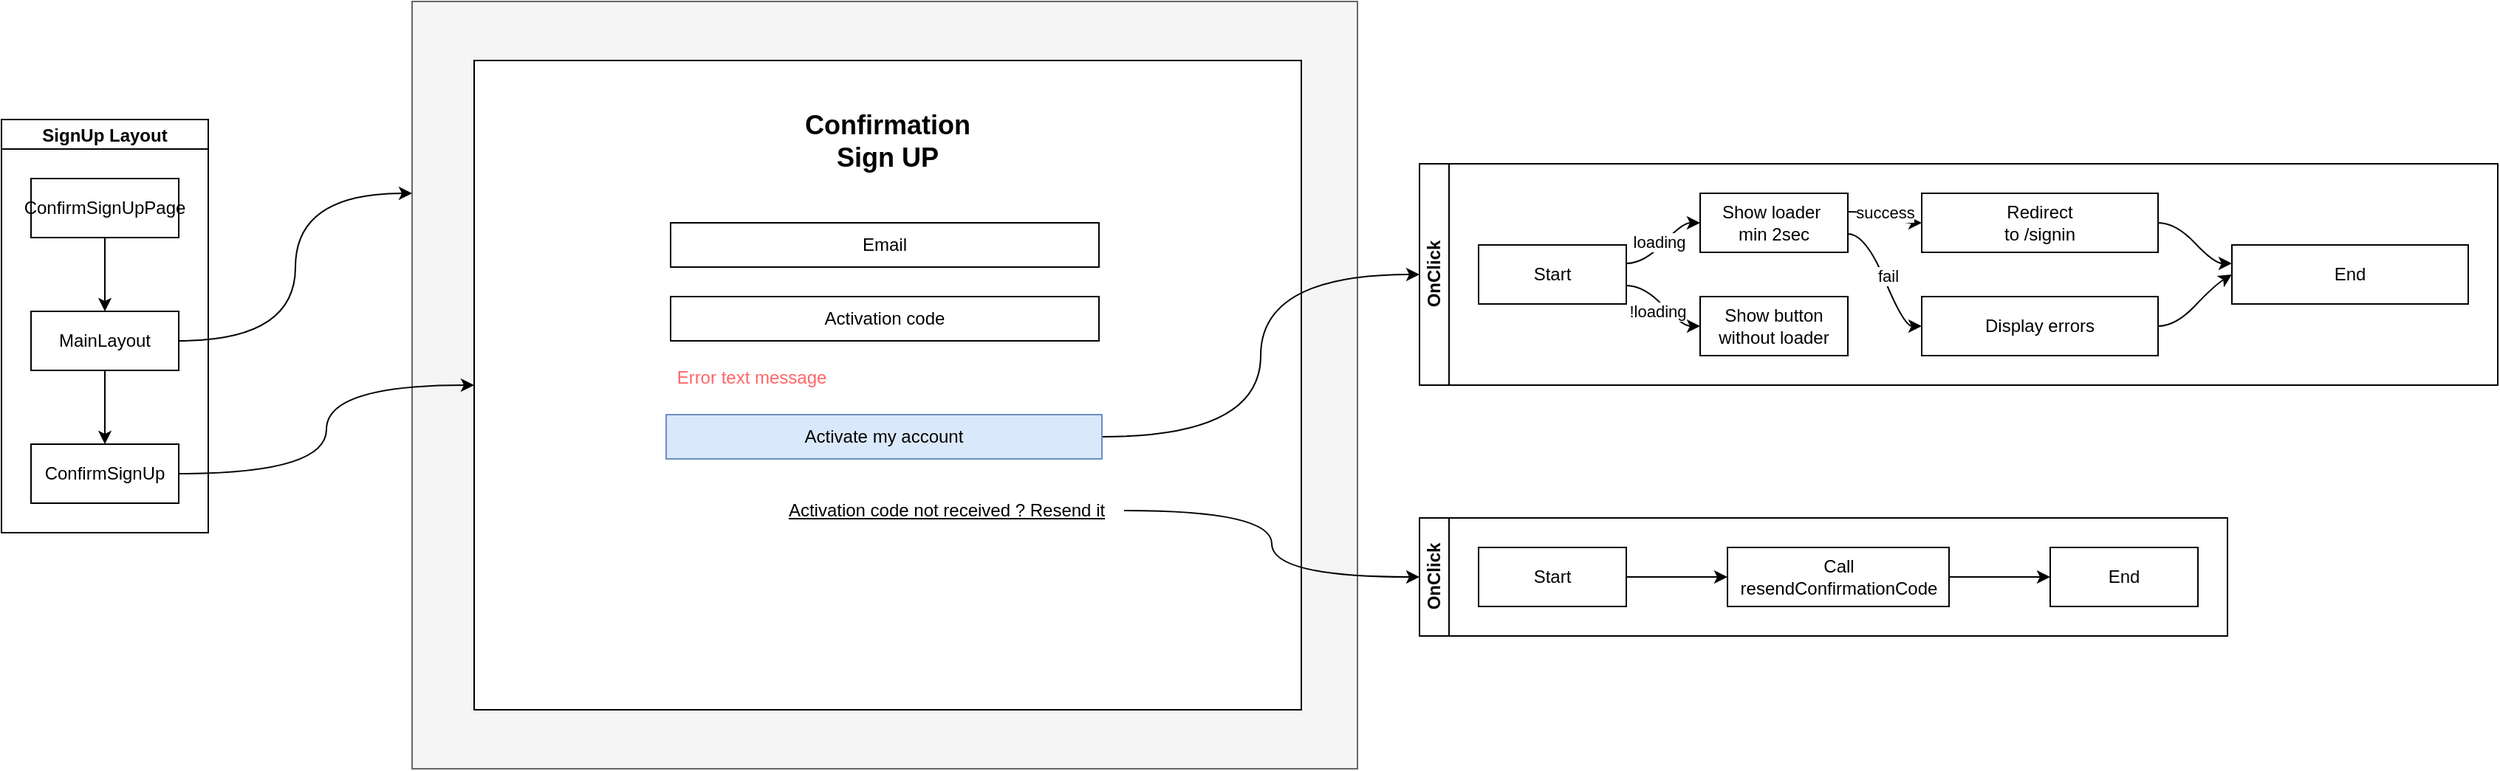 <mxfile>
    <diagram id="qq2-Jn1V19tSwEfZqP2u" name="Page-1">
        <mxGraphModel dx="1677" dy="679" grid="1" gridSize="10" guides="1" tooltips="1" connect="1" arrows="1" fold="1" page="1" pageScale="1" pageWidth="827" pageHeight="1169" math="0" shadow="0">
            <root>
                <mxCell id="0"/>
                <mxCell id="1" parent="0"/>
                <mxCell id="81" value="" style="rounded=0;whiteSpace=wrap;html=1;fillColor=#f5f5f5;strokeColor=#666666;fontColor=#333333;" vertex="1" parent="1">
                    <mxGeometry x="38" width="640" height="520" as="geometry"/>
                </mxCell>
                <mxCell id="2" value="" style="rounded=0;whiteSpace=wrap;html=1;" parent="1" vertex="1">
                    <mxGeometry x="80" y="40" width="560" height="440" as="geometry"/>
                </mxCell>
                <mxCell id="3" value="Email" style="rounded=0;whiteSpace=wrap;html=1;" parent="1" vertex="1">
                    <mxGeometry x="213" y="150" width="290" height="30" as="geometry"/>
                </mxCell>
                <mxCell id="4" value="Activation code" style="rounded=0;whiteSpace=wrap;html=1;" parent="1" vertex="1">
                    <mxGeometry x="213" y="200" width="290" height="30" as="geometry"/>
                </mxCell>
                <mxCell id="7" value="&lt;font color=&quot;#ff6666&quot;&gt;Error text message&lt;/font&gt;" style="text;html=1;strokeColor=none;fillColor=none;align=center;verticalAlign=middle;whiteSpace=wrap;rounded=0;" parent="1" vertex="1">
                    <mxGeometry x="213" y="240" width="110" height="30" as="geometry"/>
                </mxCell>
                <mxCell id="18" value="&lt;h2&gt;Confirmation Sign UP&lt;/h2&gt;" style="text;html=1;strokeColor=none;fillColor=none;align=center;verticalAlign=middle;whiteSpace=wrap;rounded=0;fontColor=#000000;" parent="1" vertex="1">
                    <mxGeometry x="315" y="80" width="90" height="30" as="geometry"/>
                </mxCell>
                <mxCell id="qwpdmpObzD4__MruRK5h-51" value="SignUp Layout" style="swimlane;startSize=20;horizontal=1;childLayout=treeLayout;horizontalTree=0;resizable=0;containerType=tree;fontColor=#000000;" parent="1" vertex="1">
                    <mxGeometry x="-240" y="80" width="140" height="280" as="geometry"/>
                </mxCell>
                <mxCell id="qwpdmpObzD4__MruRK5h-52" value="ConfirmSignUpPage" style="whiteSpace=wrap;html=1;fontColor=#000000;" parent="qwpdmpObzD4__MruRK5h-51" vertex="1">
                    <mxGeometry x="20" y="40" width="100" height="40" as="geometry"/>
                </mxCell>
                <mxCell id="qwpdmpObzD4__MruRK5h-53" value="MainLayout" style="whiteSpace=wrap;html=1;fontColor=#000000;" parent="qwpdmpObzD4__MruRK5h-51" vertex="1">
                    <mxGeometry x="20" y="130" width="100" height="40" as="geometry"/>
                </mxCell>
                <mxCell id="qwpdmpObzD4__MruRK5h-54" value="" style="edgeStyle=elbowEdgeStyle;elbow=vertical;html=1;rounded=0;fontColor=#000000;curved=1;" parent="qwpdmpObzD4__MruRK5h-51" source="qwpdmpObzD4__MruRK5h-52" target="qwpdmpObzD4__MruRK5h-53" edge="1">
                    <mxGeometry relative="1" as="geometry"/>
                </mxCell>
                <mxCell id="qwpdmpObzD4__MruRK5h-55" value="" style="edgeStyle=elbowEdgeStyle;elbow=vertical;html=1;rounded=0;fontColor=#000000;curved=1;" parent="qwpdmpObzD4__MruRK5h-51" source="qwpdmpObzD4__MruRK5h-53" target="qwpdmpObzD4__MruRK5h-56" edge="1">
                    <mxGeometry relative="1" as="geometry">
                        <mxPoint x="-88" y="310" as="sourcePoint"/>
                    </mxGeometry>
                </mxCell>
                <mxCell id="qwpdmpObzD4__MruRK5h-56" value="ConfirmSignUp" style="whiteSpace=wrap;html=1;fontColor=#000000;" parent="qwpdmpObzD4__MruRK5h-51" vertex="1">
                    <mxGeometry x="20" y="220" width="100" height="40" as="geometry"/>
                </mxCell>
                <mxCell id="122" style="edgeStyle=orthogonalEdgeStyle;curved=1;html=1;entryX=0;entryY=0.5;entryDx=0;entryDy=0;" edge="1" parent="1" source="78" target="95">
                    <mxGeometry relative="1" as="geometry"/>
                </mxCell>
                <mxCell id="78" value="Activate my account" style="rounded=0;whiteSpace=wrap;html=1;fillColor=#dae8fc;strokeColor=#6c8ebf;" parent="1" vertex="1">
                    <mxGeometry x="210" y="280" width="295" height="30" as="geometry"/>
                </mxCell>
                <mxCell id="121" style="edgeStyle=orthogonalEdgeStyle;curved=1;html=1;entryX=0;entryY=0.5;entryDx=0;entryDy=0;" edge="1" parent="1" source="80" target="115">
                    <mxGeometry relative="1" as="geometry"/>
                </mxCell>
                <mxCell id="80" value="&lt;u&gt;Activation code not received ? Resend it&lt;/u&gt;" style="text;html=1;strokeColor=none;fillColor=none;align=center;verticalAlign=middle;whiteSpace=wrap;rounded=0;" parent="1" vertex="1">
                    <mxGeometry x="280" y="330" width="240" height="30" as="geometry"/>
                </mxCell>
                <mxCell id="82" style="edgeStyle=orthogonalEdgeStyle;html=1;exitX=1;exitY=0.5;exitDx=0;exitDy=0;entryX=0;entryY=0.5;entryDx=0;entryDy=0;curved=1;" edge="1" parent="1" source="qwpdmpObzD4__MruRK5h-56" target="2">
                    <mxGeometry relative="1" as="geometry"/>
                </mxCell>
                <mxCell id="83" style="edgeStyle=orthogonalEdgeStyle;html=1;entryX=0;entryY=0.25;entryDx=0;entryDy=0;curved=1;" edge="1" parent="1" source="qwpdmpObzD4__MruRK5h-53" target="81">
                    <mxGeometry relative="1" as="geometry"/>
                </mxCell>
                <mxCell id="95" value="OnClick" style="swimlane;html=1;startSize=20;horizontal=0;childLayout=flowLayout;flowOrientation=west;resizable=0;interRankCellSpacing=50;containerType=tree;fontColor=#000000;" vertex="1" parent="1">
                    <mxGeometry x="720" y="110" width="730" height="150" as="geometry"/>
                </mxCell>
                <mxCell id="96" value="Start" style="whiteSpace=wrap;html=1;fontColor=#000000;" vertex="1" parent="95">
                    <mxGeometry x="40" y="55" width="100" height="40" as="geometry"/>
                </mxCell>
                <mxCell id="97" value="Show loader&amp;nbsp;&lt;br&gt;min 2sec" style="whiteSpace=wrap;html=1;fontColor=#000000;" vertex="1" parent="95">
                    <mxGeometry x="190" y="20" width="100" height="40" as="geometry"/>
                </mxCell>
                <mxCell id="98" value="" style="html=1;curved=1;noEdgeStyle=1;orthogonal=1;fontColor=#000000;" edge="1" parent="95" source="96" target="97">
                    <mxGeometry relative="1" as="geometry">
                        <Array as="points">
                            <mxPoint x="152" y="67.5"/>
                            <mxPoint x="178" y="40"/>
                        </Array>
                    </mxGeometry>
                </mxCell>
                <mxCell id="99" value="loading" style="edgeLabel;html=1;align=center;verticalAlign=middle;resizable=0;points=[];fontColor=#000000;" vertex="1" connectable="0" parent="98">
                    <mxGeometry x="-0.042" y="3" relative="1" as="geometry">
                        <mxPoint as="offset"/>
                    </mxGeometry>
                </mxCell>
                <mxCell id="100" value="Show button without loader" style="whiteSpace=wrap;html=1;fontColor=#000000;" vertex="1" parent="95">
                    <mxGeometry x="190" y="90" width="100" height="40" as="geometry"/>
                </mxCell>
                <mxCell id="101" value="" style="html=1;curved=1;noEdgeStyle=1;orthogonal=1;fontColor=#000000;" edge="1" parent="95" source="96" target="100">
                    <mxGeometry relative="1" as="geometry">
                        <Array as="points">
                            <mxPoint x="152" y="82.5"/>
                            <mxPoint x="178" y="110"/>
                        </Array>
                    </mxGeometry>
                </mxCell>
                <mxCell id="102" value="!loading" style="edgeLabel;html=1;align=center;verticalAlign=middle;resizable=0;points=[];fontColor=#000000;" vertex="1" connectable="0" parent="101">
                    <mxGeometry x="-0.142" y="-1" relative="1" as="geometry">
                        <mxPoint y="6" as="offset"/>
                    </mxGeometry>
                </mxCell>
                <mxCell id="103" value="" style="html=1;curved=1;noEdgeStyle=1;orthogonal=1;fontColor=#000000;" edge="1" parent="95" source="97" target="106">
                    <mxGeometry relative="1" as="geometry">
                        <Array as="points">
                            <mxPoint x="302" y="32.5"/>
                            <mxPoint x="328" y="40"/>
                        </Array>
                        <mxPoint x="2220" y="956" as="sourcePoint"/>
                    </mxGeometry>
                </mxCell>
                <mxCell id="104" value="success" style="edgeLabel;html=1;align=center;verticalAlign=middle;resizable=0;points=[];fontColor=#000000;" vertex="1" connectable="0" parent="103">
                    <mxGeometry x="-0.042" y="3" relative="1" as="geometry">
                        <mxPoint as="offset"/>
                    </mxGeometry>
                </mxCell>
                <mxCell id="106" value="Redirect &lt;br&gt;to /signin" style="whiteSpace=wrap;html=1;fontColor=#000000;" vertex="1" parent="95">
                    <mxGeometry x="340" y="20" width="160" height="40" as="geometry"/>
                </mxCell>
                <mxCell id="112" value="" style="html=1;curved=1;noEdgeStyle=1;orthogonal=1;fontColor=#000000;" edge="1" parent="95" source="97" target="114">
                    <mxGeometry relative="1" as="geometry">
                        <Array as="points">
                            <mxPoint x="302" y="47.5"/>
                            <mxPoint x="328" y="110"/>
                        </Array>
                        <mxPoint x="1530" y="502.5" as="sourcePoint"/>
                    </mxGeometry>
                </mxCell>
                <mxCell id="113" value="fail" style="edgeLabel;html=1;align=center;verticalAlign=middle;resizable=0;points=[];fontColor=#000000;" vertex="1" connectable="0" parent="112">
                    <mxGeometry x="-0.042" y="3" relative="1" as="geometry">
                        <mxPoint as="offset"/>
                    </mxGeometry>
                </mxCell>
                <mxCell id="129" style="edgeStyle=orthogonalEdgeStyle;curved=1;html=1;entryX=0;entryY=0.5;entryDx=0;entryDy=0;noEdgeStyle=1;orthogonal=1;" edge="1" parent="95" source="114" target="125">
                    <mxGeometry relative="1" as="geometry">
                        <Array as="points">
                            <mxPoint x="512" y="110"/>
                            <mxPoint x="538" y="82.5"/>
                        </Array>
                    </mxGeometry>
                </mxCell>
                <mxCell id="114" value="Display errors" style="whiteSpace=wrap;html=1;fontColor=#000000;" vertex="1" parent="95">
                    <mxGeometry x="340" y="90" width="160" height="40" as="geometry"/>
                </mxCell>
                <mxCell id="123" value="" style="html=1;curved=1;noEdgeStyle=1;orthogonal=1;fontColor=#000000;" edge="1" target="125" source="106" parent="95">
                    <mxGeometry relative="1" as="geometry">
                        <Array as="points">
                            <mxPoint x="512" y="40"/>
                            <mxPoint x="538" y="67.5"/>
                        </Array>
                        <mxPoint x="1130" y="202.5" as="sourcePoint"/>
                    </mxGeometry>
                </mxCell>
                <mxCell id="125" value="End" style="whiteSpace=wrap;html=1;fontColor=#000000;" vertex="1" parent="95">
                    <mxGeometry x="550" y="55" width="160" height="40" as="geometry"/>
                </mxCell>
                <mxCell id="115" value="OnClick" style="swimlane;html=1;startSize=20;horizontal=0;childLayout=flowLayout;flowOrientation=west;resizable=0;interRankCellSpacing=50;containerType=tree;fontColor=#000000;" vertex="1" parent="1">
                    <mxGeometry x="720" y="350" width="547" height="80" as="geometry"/>
                </mxCell>
                <mxCell id="116" value="Start" style="whiteSpace=wrap;html=1;fontColor=#000000;" vertex="1" parent="115">
                    <mxGeometry x="40" y="20" width="100" height="40" as="geometry"/>
                </mxCell>
                <mxCell id="117" value="" style="edgeStyle=orthogonalEdgeStyle;curved=1;html=1;noEdgeStyle=1;orthogonal=1;" edge="1" parent="115" source="116" target="118">
                    <mxGeometry relative="1" as="geometry">
                        <Array as="points">
                            <mxPoint x="152" y="40"/>
                            <mxPoint x="178" y="40"/>
                        </Array>
                    </mxGeometry>
                </mxCell>
                <mxCell id="118" value="Call resendConfirmationCode" style="whiteSpace=wrap;html=1;fontColor=#000000;" vertex="1" parent="115">
                    <mxGeometry x="208.5" y="20" width="150" height="40" as="geometry"/>
                </mxCell>
                <mxCell id="119" value="" style="edgeStyle=orthogonalEdgeStyle;curved=1;html=1;noEdgeStyle=1;orthogonal=1;" edge="1" parent="115" source="118" target="120">
                    <mxGeometry relative="1" as="geometry">
                        <mxPoint x="1100" y="540" as="sourcePoint"/>
                        <Array as="points">
                            <mxPoint x="389" y="40"/>
                            <mxPoint x="415" y="40"/>
                        </Array>
                    </mxGeometry>
                </mxCell>
                <mxCell id="120" value="End" style="whiteSpace=wrap;html=1;fontColor=#000000;" vertex="1" parent="115">
                    <mxGeometry x="427" y="20" width="100" height="40" as="geometry"/>
                </mxCell>
            </root>
        </mxGraphModel>
    </diagram>
</mxfile>